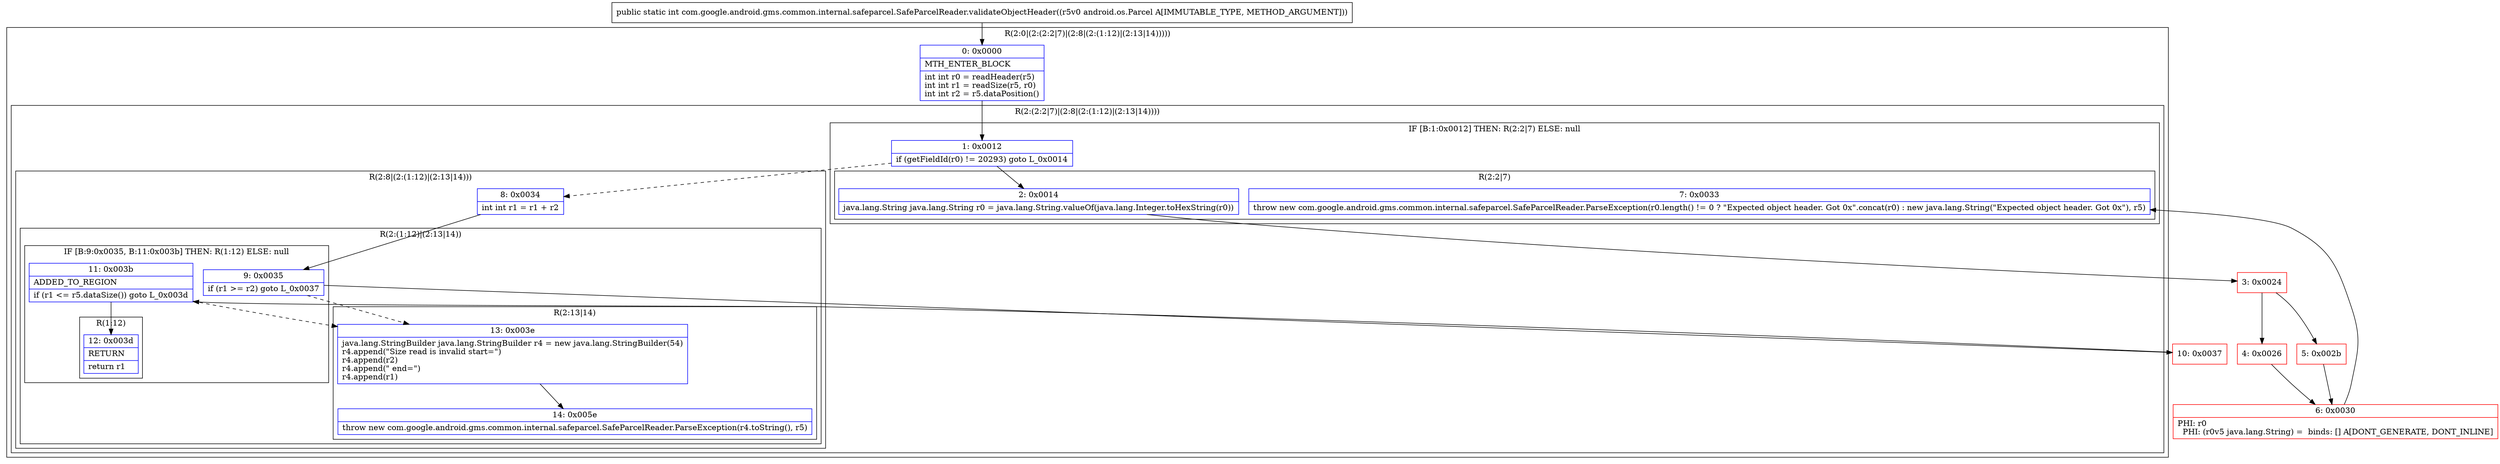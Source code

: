 digraph "CFG forcom.google.android.gms.common.internal.safeparcel.SafeParcelReader.validateObjectHeader(Landroid\/os\/Parcel;)I" {
subgraph cluster_Region_1082289197 {
label = "R(2:0|(2:(2:2|7)|(2:8|(2:(1:12)|(2:13|14)))))";
node [shape=record,color=blue];
Node_0 [shape=record,label="{0\:\ 0x0000|MTH_ENTER_BLOCK\l|int int r0 = readHeader(r5)\lint int r1 = readSize(r5, r0)\lint int r2 = r5.dataPosition()\l}"];
subgraph cluster_Region_990253847 {
label = "R(2:(2:2|7)|(2:8|(2:(1:12)|(2:13|14))))";
node [shape=record,color=blue];
subgraph cluster_IfRegion_921124848 {
label = "IF [B:1:0x0012] THEN: R(2:2|7) ELSE: null";
node [shape=record,color=blue];
Node_1 [shape=record,label="{1\:\ 0x0012|if (getFieldId(r0) != 20293) goto L_0x0014\l}"];
subgraph cluster_Region_791946146 {
label = "R(2:2|7)";
node [shape=record,color=blue];
Node_2 [shape=record,label="{2\:\ 0x0014|java.lang.String java.lang.String r0 = java.lang.String.valueOf(java.lang.Integer.toHexString(r0))\l}"];
Node_7 [shape=record,label="{7\:\ 0x0033|throw new com.google.android.gms.common.internal.safeparcel.SafeParcelReader.ParseException(r0.length() != 0 ? \"Expected object header. Got 0x\".concat(r0) : new java.lang.String(\"Expected object header. Got 0x\"), r5)\l}"];
}
}
subgraph cluster_Region_1385025304 {
label = "R(2:8|(2:(1:12)|(2:13|14)))";
node [shape=record,color=blue];
Node_8 [shape=record,label="{8\:\ 0x0034|int int r1 = r1 + r2\l}"];
subgraph cluster_Region_637002506 {
label = "R(2:(1:12)|(2:13|14))";
node [shape=record,color=blue];
subgraph cluster_IfRegion_29176416 {
label = "IF [B:9:0x0035, B:11:0x003b] THEN: R(1:12) ELSE: null";
node [shape=record,color=blue];
Node_9 [shape=record,label="{9\:\ 0x0035|if (r1 \>= r2) goto L_0x0037\l}"];
Node_11 [shape=record,label="{11\:\ 0x003b|ADDED_TO_REGION\l|if (r1 \<= r5.dataSize()) goto L_0x003d\l}"];
subgraph cluster_Region_892492 {
label = "R(1:12)";
node [shape=record,color=blue];
Node_12 [shape=record,label="{12\:\ 0x003d|RETURN\l|return r1\l}"];
}
}
subgraph cluster_Region_237671704 {
label = "R(2:13|14)";
node [shape=record,color=blue];
Node_13 [shape=record,label="{13\:\ 0x003e|java.lang.StringBuilder java.lang.StringBuilder r4 = new java.lang.StringBuilder(54)\lr4.append(\"Size read is invalid start=\")\lr4.append(r2)\lr4.append(\" end=\")\lr4.append(r1)\l}"];
Node_14 [shape=record,label="{14\:\ 0x005e|throw new com.google.android.gms.common.internal.safeparcel.SafeParcelReader.ParseException(r4.toString(), r5)\l}"];
}
}
}
}
}
Node_3 [shape=record,color=red,label="{3\:\ 0x0024}"];
Node_4 [shape=record,color=red,label="{4\:\ 0x0026}"];
Node_5 [shape=record,color=red,label="{5\:\ 0x002b}"];
Node_6 [shape=record,color=red,label="{6\:\ 0x0030|PHI: r0 \l  PHI: (r0v5 java.lang.String) =  binds: [] A[DONT_GENERATE, DONT_INLINE]\l}"];
Node_10 [shape=record,color=red,label="{10\:\ 0x0037}"];
MethodNode[shape=record,label="{public static int com.google.android.gms.common.internal.safeparcel.SafeParcelReader.validateObjectHeader((r5v0 android.os.Parcel A[IMMUTABLE_TYPE, METHOD_ARGUMENT])) }"];
MethodNode -> Node_0;
Node_0 -> Node_1;
Node_1 -> Node_2;
Node_1 -> Node_8[style=dashed];
Node_2 -> Node_3;
Node_8 -> Node_9;
Node_9 -> Node_10;
Node_9 -> Node_13[style=dashed];
Node_11 -> Node_12;
Node_11 -> Node_13[style=dashed];
Node_13 -> Node_14;
Node_3 -> Node_4;
Node_3 -> Node_5;
Node_4 -> Node_6;
Node_5 -> Node_6;
Node_6 -> Node_7;
Node_10 -> Node_11;
}

